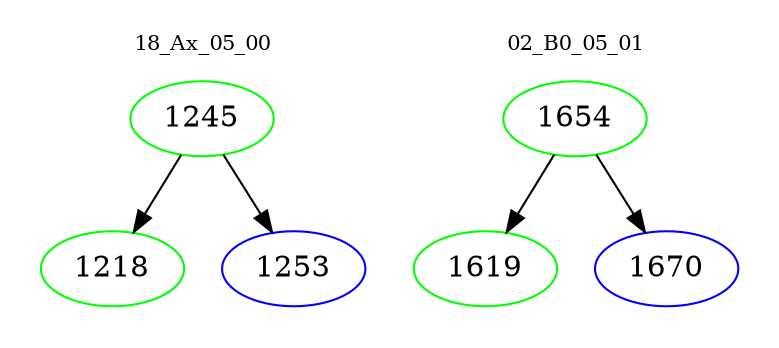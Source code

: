 digraph{
subgraph cluster_0 {
color = white
label = "18_Ax_05_00";
fontsize=10;
T0_1245 [label="1245", color="green"]
T0_1245 -> T0_1218 [color="black"]
T0_1218 [label="1218", color="green"]
T0_1245 -> T0_1253 [color="black"]
T0_1253 [label="1253", color="blue"]
}
subgraph cluster_1 {
color = white
label = "02_B0_05_01";
fontsize=10;
T1_1654 [label="1654", color="green"]
T1_1654 -> T1_1619 [color="black"]
T1_1619 [label="1619", color="green"]
T1_1654 -> T1_1670 [color="black"]
T1_1670 [label="1670", color="blue"]
}
}
